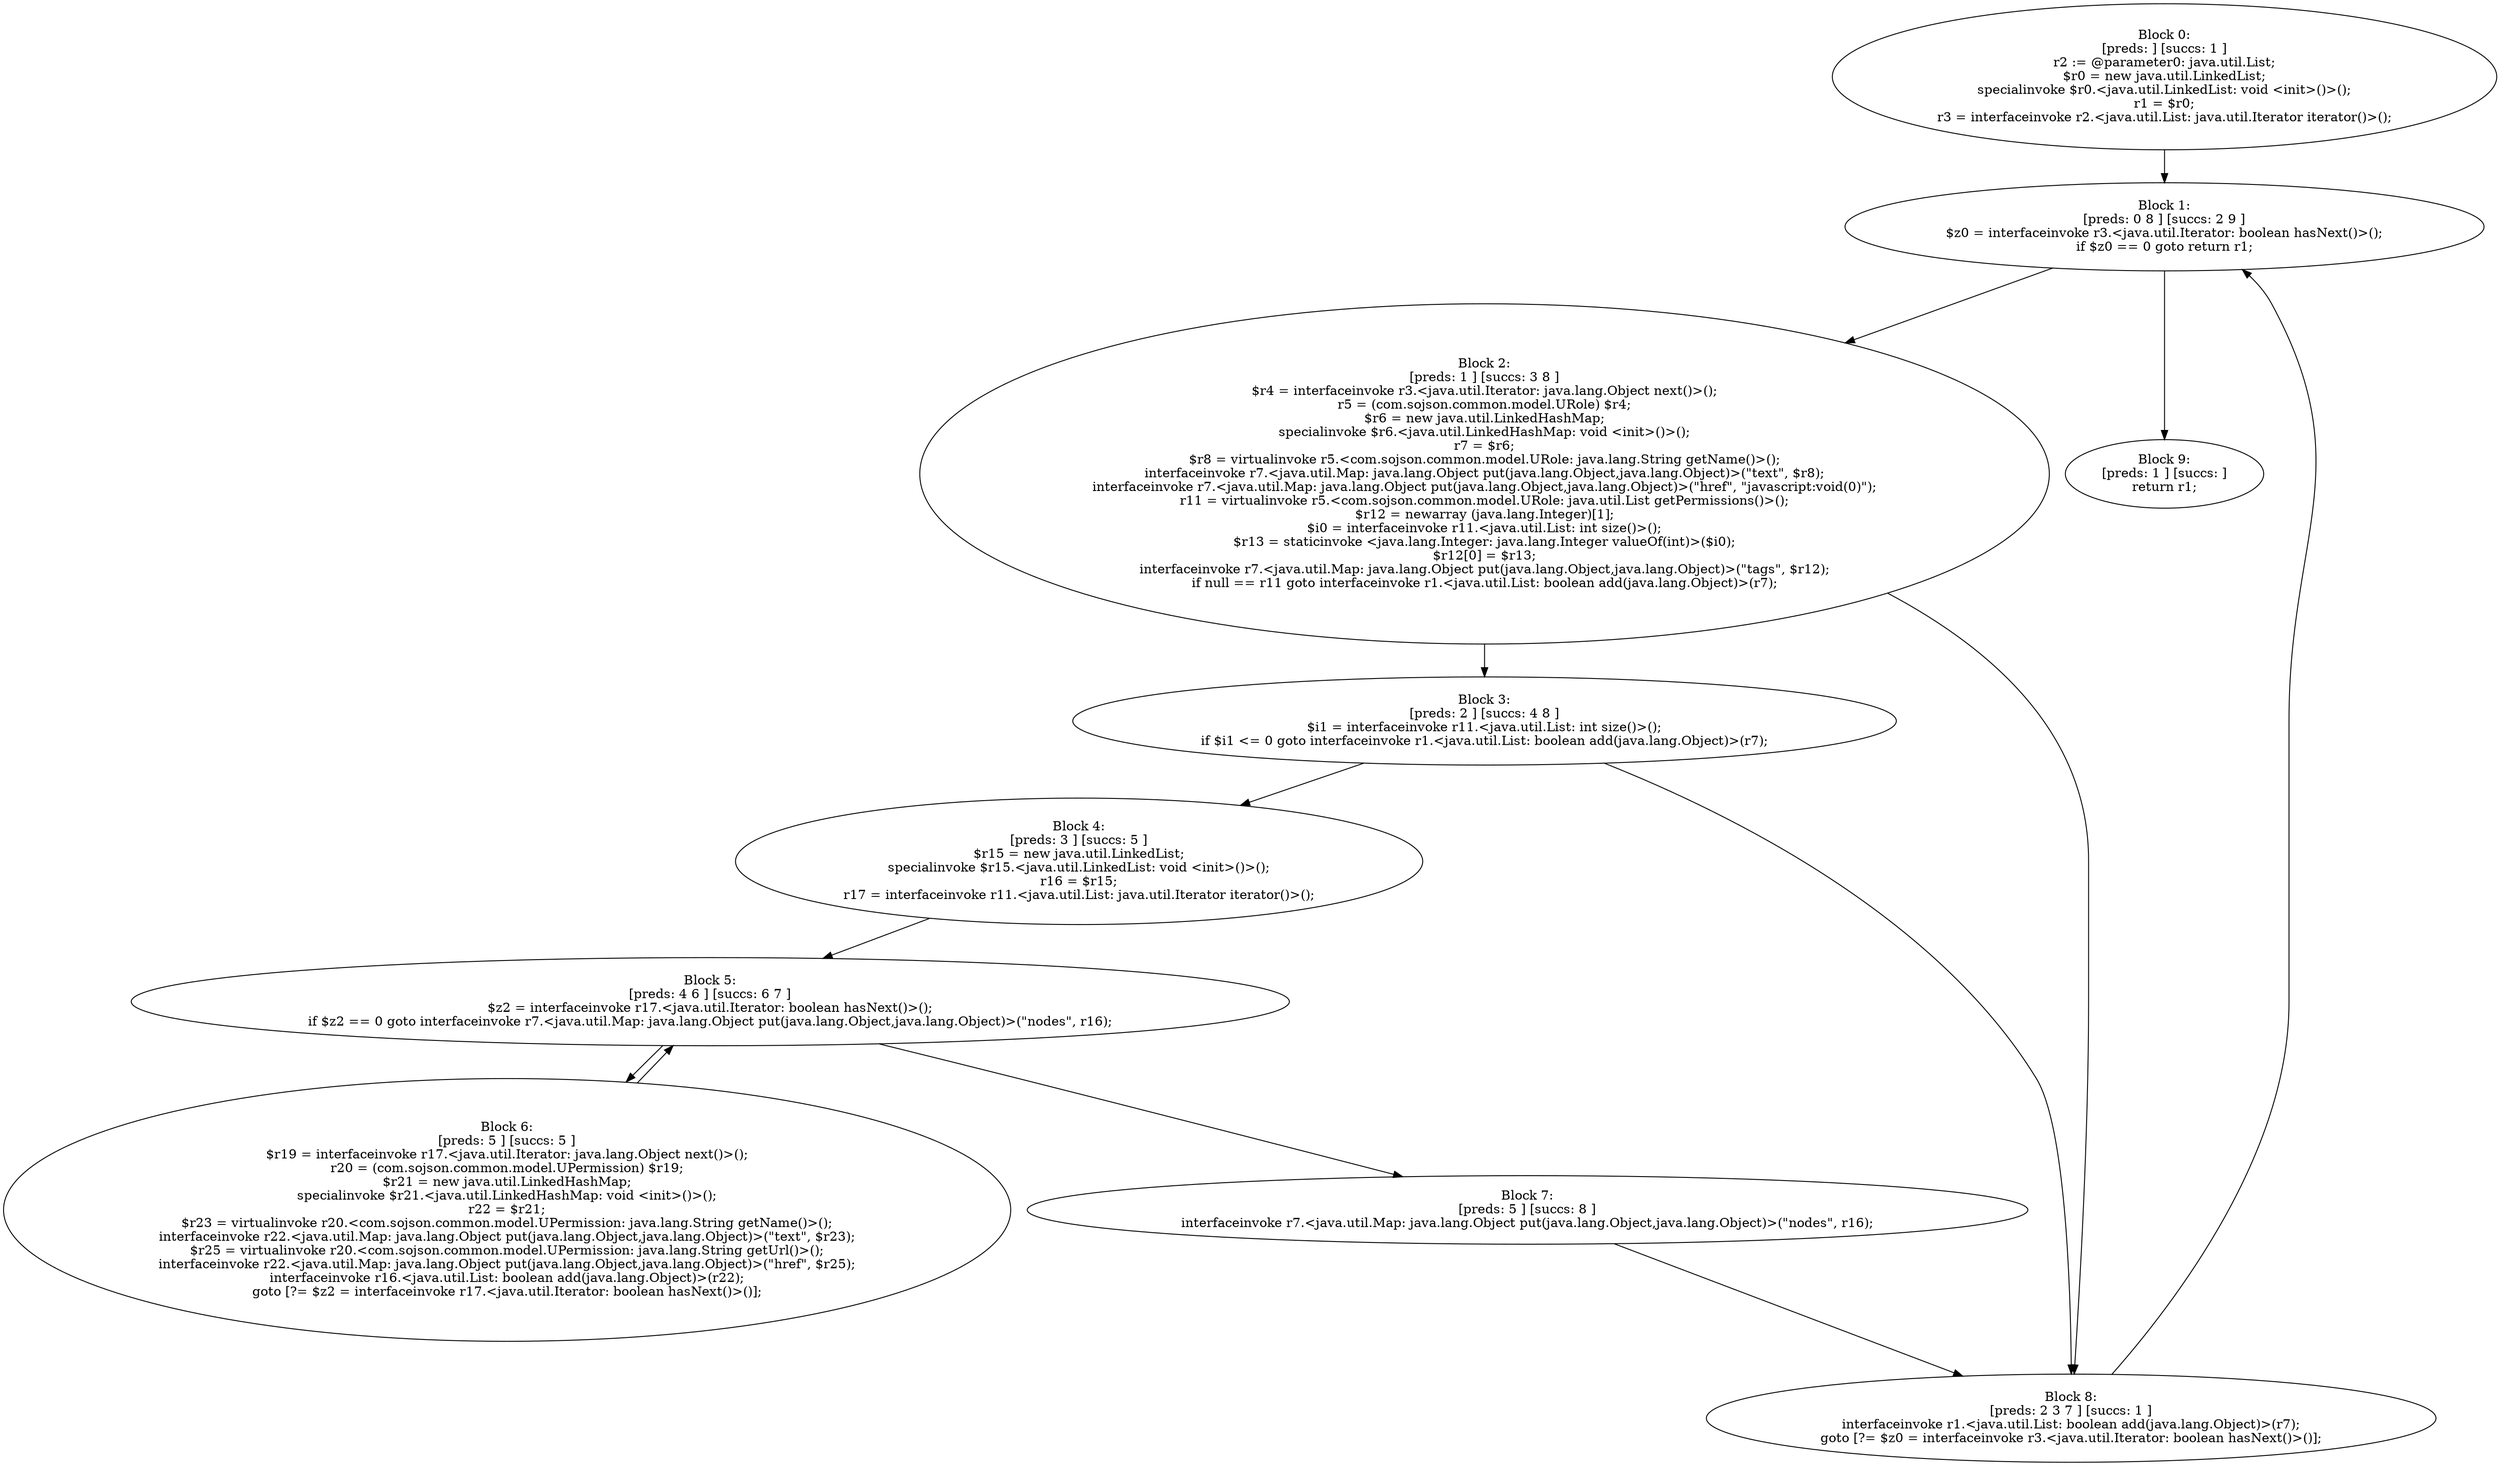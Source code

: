 digraph "unitGraph" {
    "Block 0:
[preds: ] [succs: 1 ]
r2 := @parameter0: java.util.List;
$r0 = new java.util.LinkedList;
specialinvoke $r0.<java.util.LinkedList: void <init>()>();
r1 = $r0;
r3 = interfaceinvoke r2.<java.util.List: java.util.Iterator iterator()>();
"
    "Block 1:
[preds: 0 8 ] [succs: 2 9 ]
$z0 = interfaceinvoke r3.<java.util.Iterator: boolean hasNext()>();
if $z0 == 0 goto return r1;
"
    "Block 2:
[preds: 1 ] [succs: 3 8 ]
$r4 = interfaceinvoke r3.<java.util.Iterator: java.lang.Object next()>();
r5 = (com.sojson.common.model.URole) $r4;
$r6 = new java.util.LinkedHashMap;
specialinvoke $r6.<java.util.LinkedHashMap: void <init>()>();
r7 = $r6;
$r8 = virtualinvoke r5.<com.sojson.common.model.URole: java.lang.String getName()>();
interfaceinvoke r7.<java.util.Map: java.lang.Object put(java.lang.Object,java.lang.Object)>(\"text\", $r8);
interfaceinvoke r7.<java.util.Map: java.lang.Object put(java.lang.Object,java.lang.Object)>(\"href\", \"javascript:void(0)\");
r11 = virtualinvoke r5.<com.sojson.common.model.URole: java.util.List getPermissions()>();
$r12 = newarray (java.lang.Integer)[1];
$i0 = interfaceinvoke r11.<java.util.List: int size()>();
$r13 = staticinvoke <java.lang.Integer: java.lang.Integer valueOf(int)>($i0);
$r12[0] = $r13;
interfaceinvoke r7.<java.util.Map: java.lang.Object put(java.lang.Object,java.lang.Object)>(\"tags\", $r12);
if null == r11 goto interfaceinvoke r1.<java.util.List: boolean add(java.lang.Object)>(r7);
"
    "Block 3:
[preds: 2 ] [succs: 4 8 ]
$i1 = interfaceinvoke r11.<java.util.List: int size()>();
if $i1 <= 0 goto interfaceinvoke r1.<java.util.List: boolean add(java.lang.Object)>(r7);
"
    "Block 4:
[preds: 3 ] [succs: 5 ]
$r15 = new java.util.LinkedList;
specialinvoke $r15.<java.util.LinkedList: void <init>()>();
r16 = $r15;
r17 = interfaceinvoke r11.<java.util.List: java.util.Iterator iterator()>();
"
    "Block 5:
[preds: 4 6 ] [succs: 6 7 ]
$z2 = interfaceinvoke r17.<java.util.Iterator: boolean hasNext()>();
if $z2 == 0 goto interfaceinvoke r7.<java.util.Map: java.lang.Object put(java.lang.Object,java.lang.Object)>(\"nodes\", r16);
"
    "Block 6:
[preds: 5 ] [succs: 5 ]
$r19 = interfaceinvoke r17.<java.util.Iterator: java.lang.Object next()>();
r20 = (com.sojson.common.model.UPermission) $r19;
$r21 = new java.util.LinkedHashMap;
specialinvoke $r21.<java.util.LinkedHashMap: void <init>()>();
r22 = $r21;
$r23 = virtualinvoke r20.<com.sojson.common.model.UPermission: java.lang.String getName()>();
interfaceinvoke r22.<java.util.Map: java.lang.Object put(java.lang.Object,java.lang.Object)>(\"text\", $r23);
$r25 = virtualinvoke r20.<com.sojson.common.model.UPermission: java.lang.String getUrl()>();
interfaceinvoke r22.<java.util.Map: java.lang.Object put(java.lang.Object,java.lang.Object)>(\"href\", $r25);
interfaceinvoke r16.<java.util.List: boolean add(java.lang.Object)>(r22);
goto [?= $z2 = interfaceinvoke r17.<java.util.Iterator: boolean hasNext()>()];
"
    "Block 7:
[preds: 5 ] [succs: 8 ]
interfaceinvoke r7.<java.util.Map: java.lang.Object put(java.lang.Object,java.lang.Object)>(\"nodes\", r16);
"
    "Block 8:
[preds: 2 3 7 ] [succs: 1 ]
interfaceinvoke r1.<java.util.List: boolean add(java.lang.Object)>(r7);
goto [?= $z0 = interfaceinvoke r3.<java.util.Iterator: boolean hasNext()>()];
"
    "Block 9:
[preds: 1 ] [succs: ]
return r1;
"
    "Block 0:
[preds: ] [succs: 1 ]
r2 := @parameter0: java.util.List;
$r0 = new java.util.LinkedList;
specialinvoke $r0.<java.util.LinkedList: void <init>()>();
r1 = $r0;
r3 = interfaceinvoke r2.<java.util.List: java.util.Iterator iterator()>();
"->"Block 1:
[preds: 0 8 ] [succs: 2 9 ]
$z0 = interfaceinvoke r3.<java.util.Iterator: boolean hasNext()>();
if $z0 == 0 goto return r1;
";
    "Block 1:
[preds: 0 8 ] [succs: 2 9 ]
$z0 = interfaceinvoke r3.<java.util.Iterator: boolean hasNext()>();
if $z0 == 0 goto return r1;
"->"Block 2:
[preds: 1 ] [succs: 3 8 ]
$r4 = interfaceinvoke r3.<java.util.Iterator: java.lang.Object next()>();
r5 = (com.sojson.common.model.URole) $r4;
$r6 = new java.util.LinkedHashMap;
specialinvoke $r6.<java.util.LinkedHashMap: void <init>()>();
r7 = $r6;
$r8 = virtualinvoke r5.<com.sojson.common.model.URole: java.lang.String getName()>();
interfaceinvoke r7.<java.util.Map: java.lang.Object put(java.lang.Object,java.lang.Object)>(\"text\", $r8);
interfaceinvoke r7.<java.util.Map: java.lang.Object put(java.lang.Object,java.lang.Object)>(\"href\", \"javascript:void(0)\");
r11 = virtualinvoke r5.<com.sojson.common.model.URole: java.util.List getPermissions()>();
$r12 = newarray (java.lang.Integer)[1];
$i0 = interfaceinvoke r11.<java.util.List: int size()>();
$r13 = staticinvoke <java.lang.Integer: java.lang.Integer valueOf(int)>($i0);
$r12[0] = $r13;
interfaceinvoke r7.<java.util.Map: java.lang.Object put(java.lang.Object,java.lang.Object)>(\"tags\", $r12);
if null == r11 goto interfaceinvoke r1.<java.util.List: boolean add(java.lang.Object)>(r7);
";
    "Block 1:
[preds: 0 8 ] [succs: 2 9 ]
$z0 = interfaceinvoke r3.<java.util.Iterator: boolean hasNext()>();
if $z0 == 0 goto return r1;
"->"Block 9:
[preds: 1 ] [succs: ]
return r1;
";
    "Block 2:
[preds: 1 ] [succs: 3 8 ]
$r4 = interfaceinvoke r3.<java.util.Iterator: java.lang.Object next()>();
r5 = (com.sojson.common.model.URole) $r4;
$r6 = new java.util.LinkedHashMap;
specialinvoke $r6.<java.util.LinkedHashMap: void <init>()>();
r7 = $r6;
$r8 = virtualinvoke r5.<com.sojson.common.model.URole: java.lang.String getName()>();
interfaceinvoke r7.<java.util.Map: java.lang.Object put(java.lang.Object,java.lang.Object)>(\"text\", $r8);
interfaceinvoke r7.<java.util.Map: java.lang.Object put(java.lang.Object,java.lang.Object)>(\"href\", \"javascript:void(0)\");
r11 = virtualinvoke r5.<com.sojson.common.model.URole: java.util.List getPermissions()>();
$r12 = newarray (java.lang.Integer)[1];
$i0 = interfaceinvoke r11.<java.util.List: int size()>();
$r13 = staticinvoke <java.lang.Integer: java.lang.Integer valueOf(int)>($i0);
$r12[0] = $r13;
interfaceinvoke r7.<java.util.Map: java.lang.Object put(java.lang.Object,java.lang.Object)>(\"tags\", $r12);
if null == r11 goto interfaceinvoke r1.<java.util.List: boolean add(java.lang.Object)>(r7);
"->"Block 3:
[preds: 2 ] [succs: 4 8 ]
$i1 = interfaceinvoke r11.<java.util.List: int size()>();
if $i1 <= 0 goto interfaceinvoke r1.<java.util.List: boolean add(java.lang.Object)>(r7);
";
    "Block 2:
[preds: 1 ] [succs: 3 8 ]
$r4 = interfaceinvoke r3.<java.util.Iterator: java.lang.Object next()>();
r5 = (com.sojson.common.model.URole) $r4;
$r6 = new java.util.LinkedHashMap;
specialinvoke $r6.<java.util.LinkedHashMap: void <init>()>();
r7 = $r6;
$r8 = virtualinvoke r5.<com.sojson.common.model.URole: java.lang.String getName()>();
interfaceinvoke r7.<java.util.Map: java.lang.Object put(java.lang.Object,java.lang.Object)>(\"text\", $r8);
interfaceinvoke r7.<java.util.Map: java.lang.Object put(java.lang.Object,java.lang.Object)>(\"href\", \"javascript:void(0)\");
r11 = virtualinvoke r5.<com.sojson.common.model.URole: java.util.List getPermissions()>();
$r12 = newarray (java.lang.Integer)[1];
$i0 = interfaceinvoke r11.<java.util.List: int size()>();
$r13 = staticinvoke <java.lang.Integer: java.lang.Integer valueOf(int)>($i0);
$r12[0] = $r13;
interfaceinvoke r7.<java.util.Map: java.lang.Object put(java.lang.Object,java.lang.Object)>(\"tags\", $r12);
if null == r11 goto interfaceinvoke r1.<java.util.List: boolean add(java.lang.Object)>(r7);
"->"Block 8:
[preds: 2 3 7 ] [succs: 1 ]
interfaceinvoke r1.<java.util.List: boolean add(java.lang.Object)>(r7);
goto [?= $z0 = interfaceinvoke r3.<java.util.Iterator: boolean hasNext()>()];
";
    "Block 3:
[preds: 2 ] [succs: 4 8 ]
$i1 = interfaceinvoke r11.<java.util.List: int size()>();
if $i1 <= 0 goto interfaceinvoke r1.<java.util.List: boolean add(java.lang.Object)>(r7);
"->"Block 4:
[preds: 3 ] [succs: 5 ]
$r15 = new java.util.LinkedList;
specialinvoke $r15.<java.util.LinkedList: void <init>()>();
r16 = $r15;
r17 = interfaceinvoke r11.<java.util.List: java.util.Iterator iterator()>();
";
    "Block 3:
[preds: 2 ] [succs: 4 8 ]
$i1 = interfaceinvoke r11.<java.util.List: int size()>();
if $i1 <= 0 goto interfaceinvoke r1.<java.util.List: boolean add(java.lang.Object)>(r7);
"->"Block 8:
[preds: 2 3 7 ] [succs: 1 ]
interfaceinvoke r1.<java.util.List: boolean add(java.lang.Object)>(r7);
goto [?= $z0 = interfaceinvoke r3.<java.util.Iterator: boolean hasNext()>()];
";
    "Block 4:
[preds: 3 ] [succs: 5 ]
$r15 = new java.util.LinkedList;
specialinvoke $r15.<java.util.LinkedList: void <init>()>();
r16 = $r15;
r17 = interfaceinvoke r11.<java.util.List: java.util.Iterator iterator()>();
"->"Block 5:
[preds: 4 6 ] [succs: 6 7 ]
$z2 = interfaceinvoke r17.<java.util.Iterator: boolean hasNext()>();
if $z2 == 0 goto interfaceinvoke r7.<java.util.Map: java.lang.Object put(java.lang.Object,java.lang.Object)>(\"nodes\", r16);
";
    "Block 5:
[preds: 4 6 ] [succs: 6 7 ]
$z2 = interfaceinvoke r17.<java.util.Iterator: boolean hasNext()>();
if $z2 == 0 goto interfaceinvoke r7.<java.util.Map: java.lang.Object put(java.lang.Object,java.lang.Object)>(\"nodes\", r16);
"->"Block 6:
[preds: 5 ] [succs: 5 ]
$r19 = interfaceinvoke r17.<java.util.Iterator: java.lang.Object next()>();
r20 = (com.sojson.common.model.UPermission) $r19;
$r21 = new java.util.LinkedHashMap;
specialinvoke $r21.<java.util.LinkedHashMap: void <init>()>();
r22 = $r21;
$r23 = virtualinvoke r20.<com.sojson.common.model.UPermission: java.lang.String getName()>();
interfaceinvoke r22.<java.util.Map: java.lang.Object put(java.lang.Object,java.lang.Object)>(\"text\", $r23);
$r25 = virtualinvoke r20.<com.sojson.common.model.UPermission: java.lang.String getUrl()>();
interfaceinvoke r22.<java.util.Map: java.lang.Object put(java.lang.Object,java.lang.Object)>(\"href\", $r25);
interfaceinvoke r16.<java.util.List: boolean add(java.lang.Object)>(r22);
goto [?= $z2 = interfaceinvoke r17.<java.util.Iterator: boolean hasNext()>()];
";
    "Block 5:
[preds: 4 6 ] [succs: 6 7 ]
$z2 = interfaceinvoke r17.<java.util.Iterator: boolean hasNext()>();
if $z2 == 0 goto interfaceinvoke r7.<java.util.Map: java.lang.Object put(java.lang.Object,java.lang.Object)>(\"nodes\", r16);
"->"Block 7:
[preds: 5 ] [succs: 8 ]
interfaceinvoke r7.<java.util.Map: java.lang.Object put(java.lang.Object,java.lang.Object)>(\"nodes\", r16);
";
    "Block 6:
[preds: 5 ] [succs: 5 ]
$r19 = interfaceinvoke r17.<java.util.Iterator: java.lang.Object next()>();
r20 = (com.sojson.common.model.UPermission) $r19;
$r21 = new java.util.LinkedHashMap;
specialinvoke $r21.<java.util.LinkedHashMap: void <init>()>();
r22 = $r21;
$r23 = virtualinvoke r20.<com.sojson.common.model.UPermission: java.lang.String getName()>();
interfaceinvoke r22.<java.util.Map: java.lang.Object put(java.lang.Object,java.lang.Object)>(\"text\", $r23);
$r25 = virtualinvoke r20.<com.sojson.common.model.UPermission: java.lang.String getUrl()>();
interfaceinvoke r22.<java.util.Map: java.lang.Object put(java.lang.Object,java.lang.Object)>(\"href\", $r25);
interfaceinvoke r16.<java.util.List: boolean add(java.lang.Object)>(r22);
goto [?= $z2 = interfaceinvoke r17.<java.util.Iterator: boolean hasNext()>()];
"->"Block 5:
[preds: 4 6 ] [succs: 6 7 ]
$z2 = interfaceinvoke r17.<java.util.Iterator: boolean hasNext()>();
if $z2 == 0 goto interfaceinvoke r7.<java.util.Map: java.lang.Object put(java.lang.Object,java.lang.Object)>(\"nodes\", r16);
";
    "Block 7:
[preds: 5 ] [succs: 8 ]
interfaceinvoke r7.<java.util.Map: java.lang.Object put(java.lang.Object,java.lang.Object)>(\"nodes\", r16);
"->"Block 8:
[preds: 2 3 7 ] [succs: 1 ]
interfaceinvoke r1.<java.util.List: boolean add(java.lang.Object)>(r7);
goto [?= $z0 = interfaceinvoke r3.<java.util.Iterator: boolean hasNext()>()];
";
    "Block 8:
[preds: 2 3 7 ] [succs: 1 ]
interfaceinvoke r1.<java.util.List: boolean add(java.lang.Object)>(r7);
goto [?= $z0 = interfaceinvoke r3.<java.util.Iterator: boolean hasNext()>()];
"->"Block 1:
[preds: 0 8 ] [succs: 2 9 ]
$z0 = interfaceinvoke r3.<java.util.Iterator: boolean hasNext()>();
if $z0 == 0 goto return r1;
";
}
